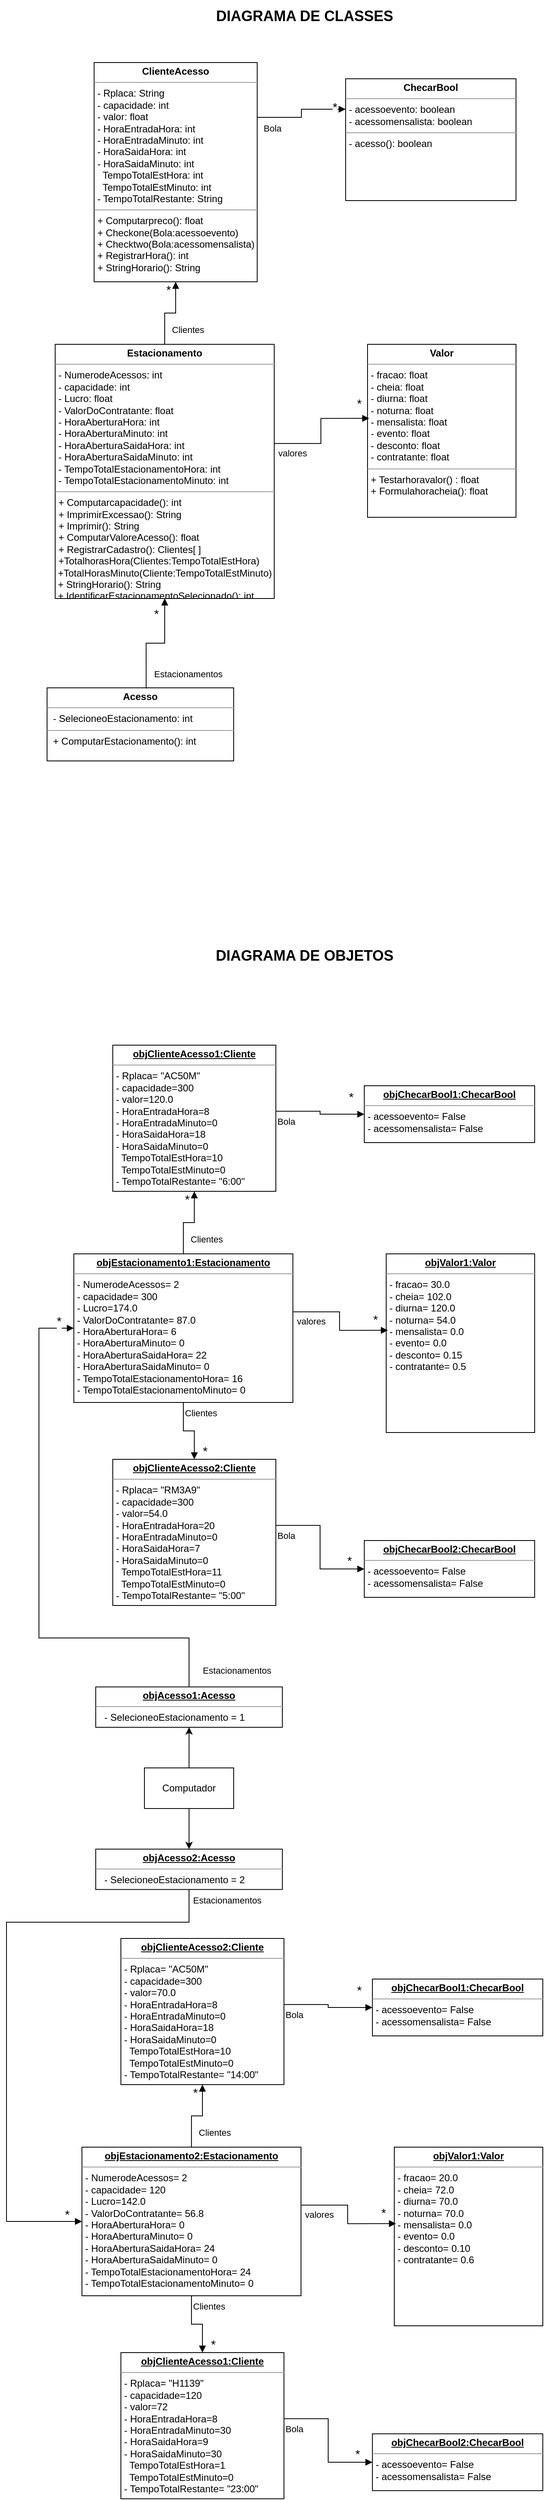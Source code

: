 <mxfile version="21.3.2" type="device">
  <diagram name="Página-1" id="4HmCK60xTkjalCEfZs54">
    <mxGraphModel dx="1877" dy="581" grid="1" gridSize="10" guides="1" tooltips="1" connect="1" arrows="1" fold="1" page="1" pageScale="1" pageWidth="827" pageHeight="1169" math="0" shadow="0">
      <root>
        <mxCell id="0" />
        <mxCell id="1" parent="0" />
        <mxCell id="EpeGjX1wuekAhYXxvtn1-1" value="&lt;p style=&quot;margin:0px;margin-top:4px;text-align:center;&quot;&gt;&lt;b&gt;Valor&lt;/b&gt;&lt;/p&gt;&lt;hr size=&quot;1&quot;&gt;&lt;p style=&quot;margin:0px;margin-left:4px;&quot;&gt;&lt;span style=&quot;background-color: initial;&quot;&gt;- fracao: float&lt;/span&gt;&lt;br&gt;&lt;/p&gt;&lt;p style=&quot;margin:0px;margin-left:4px;&quot;&gt;- cheia: float&lt;/p&gt;&lt;p style=&quot;margin:0px;margin-left:4px;&quot;&gt;- diurna: float&lt;/p&gt;&lt;p style=&quot;margin:0px;margin-left:4px;&quot;&gt;- noturna: float&lt;/p&gt;&lt;p style=&quot;margin:0px;margin-left:4px;&quot;&gt;- mensalista: float&lt;/p&gt;&lt;p style=&quot;margin:0px;margin-left:4px;&quot;&gt;- evento: float&lt;/p&gt;&lt;p style=&quot;margin:0px;margin-left:4px;&quot;&gt;- desconto: float&lt;br&gt;&lt;/p&gt;&lt;p style=&quot;margin:0px;margin-left:4px;&quot;&gt;- contratante: float&lt;/p&gt;&lt;hr size=&quot;1&quot;&gt;&lt;p style=&quot;margin:0px;margin-left:4px;&quot;&gt;&lt;span style=&quot;background-color: initial;&quot;&gt;+ Testarhoravalor() : float&lt;/span&gt;&lt;br&gt;&lt;/p&gt;&lt;p style=&quot;margin:0px;margin-left:4px;&quot;&gt;&lt;span style=&quot;background-color: initial;&quot;&gt;+ Formulahoracheia(): float&lt;/span&gt;&lt;/p&gt;&lt;p style=&quot;border-color: var(--border-color); margin: 0px 0px 0px 4px;&quot;&gt;&lt;br&gt;&lt;/p&gt;" style="verticalAlign=top;align=left;overflow=fill;fontSize=12;fontFamily=Helvetica;html=1;whiteSpace=wrap;" parent="1" vertex="1">
          <mxGeometry x="-335" y="487" width="183" height="213" as="geometry" />
        </mxCell>
        <mxCell id="EpeGjX1wuekAhYXxvtn1-2" value="&lt;p style=&quot;margin:0px;margin-top:4px;text-align:center;&quot;&gt;&lt;b&gt;Estacionamento&lt;/b&gt;&lt;/p&gt;&lt;hr size=&quot;1&quot;&gt;&lt;p style=&quot;margin:0px;margin-left:4px;&quot;&gt;- NumerodeAcessos: int&lt;/p&gt;&lt;p style=&quot;border-color: var(--border-color); margin: 0px 0px 0px 4px;&quot;&gt;- capacidade: int&lt;/p&gt;&lt;p style=&quot;border-color: var(--border-color); margin: 0px 0px 0px 4px;&quot;&gt;- Lucro: float&lt;/p&gt;&lt;p style=&quot;border-color: var(--border-color); margin: 0px 0px 0px 4px;&quot;&gt;- ValorDoContratante: float&lt;/p&gt;&lt;p style=&quot;border-color: var(--border-color); margin: 0px 0px 0px 4px;&quot;&gt;- HoraAberturaHora: int&lt;/p&gt;&lt;p style=&quot;border-color: var(--border-color); margin: 0px 0px 0px 4px;&quot;&gt;- HoraAberturaMinuto: int&lt;/p&gt;&lt;p style=&quot;border-color: var(--border-color); margin: 0px 0px 0px 4px;&quot;&gt;- HoraAberturaSaidaHora: int&lt;/p&gt;&lt;p style=&quot;border-color: var(--border-color); margin: 0px 0px 0px 4px;&quot;&gt;- HoraAberturaSaidaMinuto: int&lt;/p&gt;&lt;p style=&quot;border-color: var(--border-color); margin: 0px 0px 0px 4px;&quot;&gt;- TempoTotalEstacionamentoHora: int&lt;/p&gt;&lt;p style=&quot;border-color: var(--border-color); margin: 0px 0px 0px 4px;&quot;&gt;- TempoTotalEstacionamentoMinuto: int&lt;/p&gt;&lt;hr size=&quot;1&quot;&gt;&lt;p style=&quot;margin:0px;margin-left:4px;&quot;&gt;&lt;span style=&quot;background-color: initial;&quot;&gt;+ Computarcapacidade(): int&lt;/span&gt;&lt;br&gt;&lt;/p&gt;&lt;p style=&quot;margin:0px;margin-left:4px;&quot;&gt;+ ImprimirExcessao(): String&lt;/p&gt;&lt;p style=&quot;margin:0px;margin-left:4px;&quot;&gt;+ Imprimir(): String&lt;/p&gt;&lt;p style=&quot;margin:0px;margin-left:4px;&quot;&gt;+ ComputarValoreAcesso(): float&lt;/p&gt;&lt;p style=&quot;border-color: var(--border-color); margin: 0px 0px 0px 4px;&quot;&gt;+ RegistrarCadastro(): Clientes[ ]&lt;/p&gt;&lt;p style=&quot;border-color: var(--border-color); margin: 0px 0px 0px 4px;&quot;&gt;+TotalhorasHora(Clientes:TempoTotalEstHora)&lt;/p&gt;&amp;nbsp;+TotalHorasMinuto(Cliente:TempoTotalEstMinuto)&lt;br&gt;&amp;nbsp;+ StringHorario(): String&lt;br&gt;&amp;nbsp;+ IdentificarEstacionamentoSelecionado(): int&lt;br&gt;&lt;p style=&quot;border-color: var(--border-color); margin: 0px 0px 0px 4px;&quot;&gt;&lt;br&gt;&lt;/p&gt;" style="verticalAlign=top;align=left;overflow=fill;fontSize=12;fontFamily=Helvetica;html=1;whiteSpace=wrap;" parent="1" vertex="1">
          <mxGeometry x="-720" y="487" width="270" height="313" as="geometry" />
        </mxCell>
        <mxCell id="EpeGjX1wuekAhYXxvtn1-3" value="&lt;p style=&quot;margin:0px;margin-top:4px;text-align:center;&quot;&gt;&lt;b&gt;ClienteAcesso&lt;/b&gt;&lt;/p&gt;&lt;hr size=&quot;1&quot;&gt;&lt;p style=&quot;border-color: var(--border-color); margin: 0px 0px 0px 4px;&quot;&gt;- Rplaca: String&lt;/p&gt;&lt;p style=&quot;border-color: var(--border-color); margin: 0px 0px 0px 4px;&quot;&gt;&lt;span style=&quot;background-color: initial;&quot;&gt;- capacidade: int&lt;/span&gt;&lt;br&gt;&lt;/p&gt;&lt;p style=&quot;border-color: var(--border-color); margin: 0px 0px 0px 4px;&quot;&gt;&lt;span style=&quot;background-color: initial;&quot;&gt;- valor: float&lt;/span&gt;&lt;br&gt;&lt;/p&gt;&lt;p style=&quot;border-color: var(--border-color); margin: 0px 0px 0px 4px;&quot;&gt;- HoraEntradaHora: int&lt;/p&gt;&lt;p style=&quot;border-color: var(--border-color); margin: 0px 0px 0px 4px;&quot;&gt;- HoraEntradaMinuto: int&lt;/p&gt;&lt;p style=&quot;border-color: var(--border-color); margin: 0px 0px 0px 4px;&quot;&gt;- HoraSaidaHora: int&lt;/p&gt;&lt;p style=&quot;border-color: var(--border-color); margin: 0px 0px 0px 4px;&quot;&gt;- HoraSaidaMinuto: int&lt;/p&gt;&lt;p style=&quot;border-color: var(--border-color); margin: 0px 0px 0px 4px;&quot;&gt;&amp;nbsp; TempoTotalEstHora: int&lt;/p&gt;&lt;p style=&quot;border-color: var(--border-color); margin: 0px 0px 0px 4px;&quot;&gt;&amp;nbsp; TempoTotalEstMinuto: int&lt;/p&gt;&lt;p style=&quot;border-color: var(--border-color); margin: 0px 0px 0px 4px;&quot;&gt;- TempoTotalRestante: String&lt;br&gt;&lt;/p&gt;&lt;hr size=&quot;1&quot;&gt;&lt;p style=&quot;margin:0px;margin-left:4px;&quot;&gt;+ Computarpreco(): float&lt;/p&gt;&lt;p style=&quot;margin:0px;margin-left:4px;&quot;&gt;+ Checkone(Bola:acessoevento)&lt;/p&gt;&lt;p style=&quot;margin:0px;margin-left:4px;&quot;&gt;+ Checktwo(Bola:acessomensalista)&lt;/p&gt;&lt;p style=&quot;margin:0px;margin-left:4px;&quot;&gt;+ RegistrarHora(): int&lt;/p&gt;&lt;p style=&quot;margin:0px;margin-left:4px;&quot;&gt;+ StringHorario(): String&lt;/p&gt;&lt;p style=&quot;margin:0px;margin-left:4px;&quot;&gt;&lt;br&gt;&lt;/p&gt;" style="verticalAlign=top;align=left;overflow=fill;fontSize=12;fontFamily=Helvetica;html=1;whiteSpace=wrap;" parent="1" vertex="1">
          <mxGeometry x="-672" y="140" width="201" height="270" as="geometry" />
        </mxCell>
        <mxCell id="EpeGjX1wuekAhYXxvtn1-8" value="Clientes" style="endArrow=block;endFill=1;html=1;edgeStyle=orthogonalEdgeStyle;align=left;verticalAlign=top;rounded=0;entryX=0.5;entryY=1;entryDx=0;entryDy=0;exitX=0.5;exitY=0;exitDx=0;exitDy=0;" parent="1" source="EpeGjX1wuekAhYXxvtn1-2" target="EpeGjX1wuekAhYXxvtn1-3" edge="1">
          <mxGeometry x="-0.299" y="-7" relative="1" as="geometry">
            <mxPoint x="-485" y="450" as="sourcePoint" />
            <mxPoint x="-325" y="450" as="targetPoint" />
            <mxPoint as="offset" />
          </mxGeometry>
        </mxCell>
        <mxCell id="EpeGjX1wuekAhYXxvtn1-9" value="&lt;font style=&quot;font-size: 15px;&quot;&gt;*&lt;/font&gt;" style="edgeLabel;resizable=0;html=1;align=left;verticalAlign=bottom;" parent="EpeGjX1wuekAhYXxvtn1-8" connectable="0" vertex="1">
          <mxGeometry x="-1" relative="1" as="geometry">
            <mxPoint y="-57" as="offset" />
          </mxGeometry>
        </mxCell>
        <mxCell id="EpeGjX1wuekAhYXxvtn1-10" value="&lt;p style=&quot;margin:0px;margin-top:4px;text-align:center;&quot;&gt;&lt;b&gt;ChecarBool&lt;/b&gt;&lt;/p&gt;&lt;hr size=&quot;1&quot;&gt;&lt;p style=&quot;margin:0px;margin-left:4px;&quot;&gt;- acessoevento: boolean&lt;/p&gt;&lt;p style=&quot;border-color: var(--border-color); margin: 0px 0px 0px 4px;&quot;&gt;- acessomensalista: boolean&lt;/p&gt;&lt;hr size=&quot;1&quot;&gt;&lt;p style=&quot;margin:0px;margin-left:4px;&quot;&gt;- acesso(): boolean&lt;/p&gt;" style="verticalAlign=top;align=left;overflow=fill;fontSize=12;fontFamily=Helvetica;html=1;whiteSpace=wrap;" parent="1" vertex="1">
          <mxGeometry x="-362" y="160" width="210" height="150" as="geometry" />
        </mxCell>
        <mxCell id="EpeGjX1wuekAhYXxvtn1-11" value="Bola" style="endArrow=block;endFill=1;html=1;edgeStyle=orthogonalEdgeStyle;align=left;verticalAlign=top;rounded=0;exitX=1;exitY=0.25;exitDx=0;exitDy=0;entryX=0;entryY=0.25;entryDx=0;entryDy=0;" parent="1" source="EpeGjX1wuekAhYXxvtn1-3" target="EpeGjX1wuekAhYXxvtn1-10" edge="1">
          <mxGeometry x="-0.91" relative="1" as="geometry">
            <mxPoint x="-505" y="440" as="sourcePoint" />
            <mxPoint x="-345" y="440" as="targetPoint" />
            <mxPoint as="offset" />
          </mxGeometry>
        </mxCell>
        <mxCell id="EpeGjX1wuekAhYXxvtn1-12" value="&lt;font style=&quot;font-size: 15px;&quot;&gt;*&lt;/font&gt;" style="edgeLabel;resizable=0;html=1;align=left;verticalAlign=bottom;" parent="EpeGjX1wuekAhYXxvtn1-11" connectable="0" vertex="1">
          <mxGeometry x="-1" relative="1" as="geometry">
            <mxPoint x="91" y="-2" as="offset" />
          </mxGeometry>
        </mxCell>
        <mxCell id="EpeGjX1wuekAhYXxvtn1-15" value="valores" style="endArrow=block;endFill=1;html=1;edgeStyle=orthogonalEdgeStyle;align=left;verticalAlign=top;rounded=0;entryX=0.011;entryY=0.428;entryDx=0;entryDy=0;entryPerimeter=0;exitX=1;exitY=0.39;exitDx=0;exitDy=0;exitPerimeter=0;" parent="1" source="EpeGjX1wuekAhYXxvtn1-2" target="EpeGjX1wuekAhYXxvtn1-1" edge="1">
          <mxGeometry x="-0.961" y="1" relative="1" as="geometry">
            <mxPoint x="-485" y="510" as="sourcePoint" />
            <mxPoint x="-325" y="510" as="targetPoint" />
            <mxPoint as="offset" />
          </mxGeometry>
        </mxCell>
        <mxCell id="EpeGjX1wuekAhYXxvtn1-16" value="&lt;font style=&quot;font-size: 15px;&quot;&gt;*&lt;/font&gt;" style="edgeLabel;resizable=0;html=1;align=left;verticalAlign=bottom;" parent="EpeGjX1wuekAhYXxvtn1-15" connectable="0" vertex="1">
          <mxGeometry x="-1" relative="1" as="geometry">
            <mxPoint x="100" y="-39" as="offset" />
          </mxGeometry>
        </mxCell>
        <mxCell id="EpeGjX1wuekAhYXxvtn1-17" value="&lt;font style=&quot;font-size: 18px;&quot;&gt;&lt;b&gt;DIAGRAMA DE CLASSES&lt;/b&gt;&lt;/font&gt;" style="text;html=1;align=center;verticalAlign=middle;resizable=0;points=[];autosize=1;strokeColor=none;fillColor=none;" parent="1" vertex="1">
          <mxGeometry x="-533" y="63" width="240" height="40" as="geometry" />
        </mxCell>
        <mxCell id="EpeGjX1wuekAhYXxvtn1-18" value="&lt;p style=&quot;margin:0px;margin-top:4px;text-align:center;&quot;&gt;&lt;b&gt;&lt;u&gt;objValor1:Valor&lt;/u&gt;&lt;/b&gt;&lt;/p&gt;&lt;hr size=&quot;1&quot;&gt;&lt;p style=&quot;margin:0px;margin-left:4px;&quot;&gt;&lt;span style=&quot;background-color: initial;&quot;&gt;- fracao= 30.0&lt;/span&gt;&lt;br&gt;&lt;/p&gt;&lt;p style=&quot;margin:0px;margin-left:4px;&quot;&gt;- cheia= 102.0&lt;/p&gt;&lt;p style=&quot;margin:0px;margin-left:4px;&quot;&gt;- diurna= 120.0&lt;/p&gt;&lt;p style=&quot;margin:0px;margin-left:4px;&quot;&gt;- noturna= 54.0&lt;/p&gt;&lt;p style=&quot;margin:0px;margin-left:4px;&quot;&gt;- mensalista= 0.0&lt;/p&gt;&lt;p style=&quot;margin:0px;margin-left:4px;&quot;&gt;- evento= 0.0&lt;/p&gt;&lt;p style=&quot;margin:0px;margin-left:4px;&quot;&gt;- desconto= 0.15&lt;br&gt;&lt;/p&gt;&lt;p style=&quot;margin:0px;margin-left:4px;&quot;&gt;- contratante= 0.5&lt;/p&gt;&lt;p style=&quot;margin:0px;margin-left:4px;&quot;&gt;&lt;br&gt;&lt;/p&gt;" style="verticalAlign=top;align=left;overflow=fill;fontSize=12;fontFamily=Helvetica;html=1;whiteSpace=wrap;" parent="1" vertex="1">
          <mxGeometry x="-312" y="1607" width="183" height="220" as="geometry" />
        </mxCell>
        <mxCell id="EpeGjX1wuekAhYXxvtn1-19" value="&lt;p style=&quot;margin:0px;margin-top:4px;text-align:center;&quot;&gt;&lt;b&gt;&lt;u&gt;objEstacionamento1:Estacionamento&lt;/u&gt;&lt;/b&gt;&lt;/p&gt;&lt;hr size=&quot;1&quot;&gt;&lt;p style=&quot;margin:0px;margin-left:4px;&quot;&gt;- NumerodeAcessos= 2&lt;/p&gt;&lt;p style=&quot;border-color: var(--border-color); margin: 0px 0px 0px 4px;&quot;&gt;- capacidade= 300&lt;/p&gt;&lt;p style=&quot;border-color: var(--border-color); margin: 0px 0px 0px 4px;&quot;&gt;- Lucro=174.0&lt;/p&gt;&lt;p style=&quot;border-color: var(--border-color); margin: 0px 0px 0px 4px;&quot;&gt;- ValorDoContratante= 87.0&lt;/p&gt;&lt;p style=&quot;border-color: var(--border-color); margin: 0px 0px 0px 4px;&quot;&gt;- HoraAberturaHora= 6&lt;/p&gt;&lt;p style=&quot;border-color: var(--border-color); margin: 0px 0px 0px 4px;&quot;&gt;- HoraAberturaMinuto= 0&lt;/p&gt;&lt;p style=&quot;border-color: var(--border-color); margin: 0px 0px 0px 4px;&quot;&gt;- HoraAberturaSaidaHora= 22&lt;/p&gt;&lt;p style=&quot;border-color: var(--border-color); margin: 0px 0px 0px 4px;&quot;&gt;- HoraAberturaSaidaMinuto= 0&lt;/p&gt;&lt;p style=&quot;border-color: var(--border-color); margin: 0px 0px 0px 4px;&quot;&gt;- TempoTotalEstacionamentoHora= 16&lt;/p&gt;&lt;p style=&quot;border-color: var(--border-color); margin: 0px 0px 0px 4px;&quot;&gt;- TempoTotalEstacionamentoMinuto= 0&lt;/p&gt;&lt;p style=&quot;border-color: var(--border-color); margin: 0px 0px 0px 4px;&quot;&gt;&lt;br&gt;&lt;/p&gt;&lt;p style=&quot;margin:0px;margin-left:4px;&quot;&gt;&lt;br&gt;&lt;/p&gt;" style="verticalAlign=top;align=left;overflow=fill;fontSize=12;fontFamily=Helvetica;html=1;whiteSpace=wrap;" parent="1" vertex="1">
          <mxGeometry x="-697" y="1607" width="270" height="183" as="geometry" />
        </mxCell>
        <mxCell id="EpeGjX1wuekAhYXxvtn1-20" value="&lt;p style=&quot;margin:0px;margin-top:4px;text-align:center;&quot;&gt;&lt;b&gt;&lt;u&gt;objClienteAcesso1:Cliente&lt;/u&gt;&lt;/b&gt;&lt;/p&gt;&lt;hr size=&quot;1&quot;&gt;&lt;p style=&quot;border-color: var(--border-color); margin: 0px 0px 0px 4px;&quot;&gt;- Rplaca= &quot;AC50M&quot;&lt;/p&gt;&lt;p style=&quot;border-color: var(--border-color); margin: 0px 0px 0px 4px;&quot;&gt;&lt;span style=&quot;background-color: initial;&quot;&gt;- capacidade=300&lt;/span&gt;&lt;br&gt;&lt;/p&gt;&lt;p style=&quot;border-color: var(--border-color); margin: 0px 0px 0px 4px;&quot;&gt;&lt;span style=&quot;background-color: initial;&quot;&gt;- valor=120.0&lt;/span&gt;&lt;br&gt;&lt;/p&gt;&lt;p style=&quot;border-color: var(--border-color); margin: 0px 0px 0px 4px;&quot;&gt;- HoraEntradaHora=8&lt;/p&gt;&lt;p style=&quot;border-color: var(--border-color); margin: 0px 0px 0px 4px;&quot;&gt;- HoraEntradaMinuto=0&lt;/p&gt;&lt;p style=&quot;border-color: var(--border-color); margin: 0px 0px 0px 4px;&quot;&gt;- HoraSaidaHora=18&lt;/p&gt;&lt;p style=&quot;border-color: var(--border-color); margin: 0px 0px 0px 4px;&quot;&gt;- HoraSaidaMinuto=0&lt;/p&gt;&lt;p style=&quot;border-color: var(--border-color); margin: 0px 0px 0px 4px;&quot;&gt;&amp;nbsp; TempoTotalEstHora=10&lt;/p&gt;&lt;p style=&quot;border-color: var(--border-color); margin: 0px 0px 0px 4px;&quot;&gt;&amp;nbsp; TempoTotalEstMinuto=0&lt;/p&gt;&lt;p style=&quot;margin:0px;margin-left:4px;&quot;&gt;- TempoTotalRestante= &quot;6:00&quot;&lt;br&gt;&lt;/p&gt;&lt;p style=&quot;margin:0px;margin-left:4px;&quot;&gt;&lt;br&gt;&lt;/p&gt;" style="verticalAlign=top;align=left;overflow=fill;fontSize=12;fontFamily=Helvetica;html=1;whiteSpace=wrap;" parent="1" vertex="1">
          <mxGeometry x="-649" y="1350" width="201" height="180" as="geometry" />
        </mxCell>
        <mxCell id="EpeGjX1wuekAhYXxvtn1-21" value="Clientes" style="endArrow=block;endFill=1;html=1;edgeStyle=orthogonalEdgeStyle;align=left;verticalAlign=top;rounded=0;entryX=0.5;entryY=1;entryDx=0;entryDy=0;exitX=0.5;exitY=0;exitDx=0;exitDy=0;" parent="1" source="EpeGjX1wuekAhYXxvtn1-19" target="EpeGjX1wuekAhYXxvtn1-20" edge="1">
          <mxGeometry x="-0.299" y="-7" relative="1" as="geometry">
            <mxPoint x="-462" y="1570" as="sourcePoint" />
            <mxPoint x="-302" y="1570" as="targetPoint" />
            <mxPoint as="offset" />
          </mxGeometry>
        </mxCell>
        <mxCell id="EpeGjX1wuekAhYXxvtn1-22" value="&lt;font style=&quot;font-size: 15px;&quot;&gt;*&lt;/font&gt;" style="edgeLabel;resizable=0;html=1;align=left;verticalAlign=bottom;" parent="EpeGjX1wuekAhYXxvtn1-21" connectable="0" vertex="1">
          <mxGeometry x="-1" relative="1" as="geometry">
            <mxPoint y="-57" as="offset" />
          </mxGeometry>
        </mxCell>
        <mxCell id="EpeGjX1wuekAhYXxvtn1-23" value="&lt;p style=&quot;margin:0px;margin-top:4px;text-align:center;&quot;&gt;&lt;u&gt;&lt;b&gt;objChecarBool1:C&lt;/b&gt;&lt;b&gt;hecarBool&lt;/b&gt;&lt;/u&gt;&lt;/p&gt;&lt;hr size=&quot;1&quot;&gt;&lt;p style=&quot;margin:0px;margin-left:4px;&quot;&gt;- acessoevento= False&lt;/p&gt;&lt;p style=&quot;border-color: var(--border-color); margin: 0px 0px 0px 4px;&quot;&gt;- acessomensalista= False&lt;/p&gt;&lt;p style=&quot;margin:0px;margin-left:4px;&quot;&gt;&lt;br&gt;&lt;/p&gt;" style="verticalAlign=top;align=left;overflow=fill;fontSize=12;fontFamily=Helvetica;html=1;whiteSpace=wrap;" parent="1" vertex="1">
          <mxGeometry x="-339" y="1400" width="210" height="70" as="geometry" />
        </mxCell>
        <mxCell id="EpeGjX1wuekAhYXxvtn1-26" value="valores" style="endArrow=block;endFill=1;html=1;edgeStyle=orthogonalEdgeStyle;align=left;verticalAlign=top;rounded=0;entryX=0.011;entryY=0.428;entryDx=0;entryDy=0;entryPerimeter=0;exitX=1;exitY=0.39;exitDx=0;exitDy=0;exitPerimeter=0;" parent="1" source="EpeGjX1wuekAhYXxvtn1-19" target="EpeGjX1wuekAhYXxvtn1-18" edge="1">
          <mxGeometry x="-0.961" y="1" relative="1" as="geometry">
            <mxPoint x="-462" y="1630" as="sourcePoint" />
            <mxPoint x="-302" y="1630" as="targetPoint" />
            <mxPoint as="offset" />
          </mxGeometry>
        </mxCell>
        <mxCell id="EpeGjX1wuekAhYXxvtn1-27" value="&lt;font style=&quot;font-size: 15px;&quot;&gt;*&lt;/font&gt;" style="edgeLabel;resizable=0;html=1;align=left;verticalAlign=bottom;" parent="EpeGjX1wuekAhYXxvtn1-26" connectable="0" vertex="1">
          <mxGeometry x="-1" relative="1" as="geometry">
            <mxPoint x="97" y="20" as="offset" />
          </mxGeometry>
        </mxCell>
        <mxCell id="EpeGjX1wuekAhYXxvtn1-28" value="&lt;font style=&quot;font-size: 18px;&quot;&gt;&lt;b&gt;DIAGRAMA DE OBJETOS&lt;/b&gt;&lt;/font&gt;" style="text;html=1;align=center;verticalAlign=middle;resizable=0;points=[];autosize=1;strokeColor=none;fillColor=none;" parent="1" vertex="1">
          <mxGeometry x="-533" y="1220" width="240" height="40" as="geometry" />
        </mxCell>
        <mxCell id="EpeGjX1wuekAhYXxvtn1-29" value="Bola" style="endArrow=block;endFill=1;html=1;edgeStyle=orthogonalEdgeStyle;align=left;verticalAlign=top;rounded=0;exitX=1.001;exitY=0.452;exitDx=0;exitDy=0;exitPerimeter=0;entryX=0;entryY=0.5;entryDx=0;entryDy=0;" parent="1" source="EpeGjX1wuekAhYXxvtn1-20" target="EpeGjX1wuekAhYXxvtn1-23" edge="1">
          <mxGeometry x="-1" relative="1" as="geometry">
            <mxPoint x="-380" y="1570" as="sourcePoint" />
            <mxPoint x="-220" y="1570" as="targetPoint" />
          </mxGeometry>
        </mxCell>
        <mxCell id="EpeGjX1wuekAhYXxvtn1-30" value="&lt;font style=&quot;font-size: 15px;&quot;&gt;*&lt;/font&gt;" style="edgeLabel;resizable=0;html=1;align=left;verticalAlign=bottom;" parent="EpeGjX1wuekAhYXxvtn1-29" connectable="0" vertex="1">
          <mxGeometry x="-1" relative="1" as="geometry">
            <mxPoint x="88" y="-7" as="offset" />
          </mxGeometry>
        </mxCell>
        <mxCell id="EpeGjX1wuekAhYXxvtn1-31" value="&lt;p style=&quot;margin:0px;margin-top:4px;text-align:center;&quot;&gt;&lt;b&gt;&lt;u&gt;objClienteAcesso2:Cliente&lt;/u&gt;&lt;/b&gt;&lt;/p&gt;&lt;hr size=&quot;1&quot;&gt;&lt;p style=&quot;border-color: var(--border-color); margin: 0px 0px 0px 4px;&quot;&gt;- Rplaca= &quot;RM3A9&quot;&lt;/p&gt;&lt;p style=&quot;border-color: var(--border-color); margin: 0px 0px 0px 4px;&quot;&gt;&lt;span style=&quot;background-color: initial;&quot;&gt;- capacidade=300&lt;/span&gt;&lt;br&gt;&lt;/p&gt;&lt;p style=&quot;border-color: var(--border-color); margin: 0px 0px 0px 4px;&quot;&gt;&lt;span style=&quot;background-color: initial;&quot;&gt;- valor=54.0&lt;/span&gt;&lt;br&gt;&lt;/p&gt;&lt;p style=&quot;border-color: var(--border-color); margin: 0px 0px 0px 4px;&quot;&gt;- HoraEntradaHora=20&lt;/p&gt;&lt;p style=&quot;border-color: var(--border-color); margin: 0px 0px 0px 4px;&quot;&gt;- HoraEntradaMinuto=0&lt;/p&gt;&lt;p style=&quot;border-color: var(--border-color); margin: 0px 0px 0px 4px;&quot;&gt;- HoraSaidaHora=7&lt;/p&gt;&lt;p style=&quot;border-color: var(--border-color); margin: 0px 0px 0px 4px;&quot;&gt;- HoraSaidaMinuto=0&lt;/p&gt;&lt;p style=&quot;border-color: var(--border-color); margin: 0px 0px 0px 4px;&quot;&gt;&amp;nbsp; TempoTotalEstHora=11&lt;/p&gt;&lt;p style=&quot;border-color: var(--border-color); margin: 0px 0px 0px 4px;&quot;&gt;&amp;nbsp; TempoTotalEstMinuto=0&lt;/p&gt;&lt;p style=&quot;border-color: var(--border-color); margin: 0px 0px 0px 4px;&quot;&gt;- TempoTotalRestante= &quot;5:00&quot;&lt;br&gt;&lt;/p&gt;&lt;p style=&quot;margin:0px;margin-left:4px;&quot;&gt;&lt;br&gt;&lt;/p&gt;&lt;p style=&quot;margin:0px;margin-left:4px;&quot;&gt;&lt;br&gt;&lt;/p&gt;" style="verticalAlign=top;align=left;overflow=fill;fontSize=12;fontFamily=Helvetica;html=1;whiteSpace=wrap;" parent="1" vertex="1">
          <mxGeometry x="-649" y="1860" width="201" height="180" as="geometry" />
        </mxCell>
        <mxCell id="EpeGjX1wuekAhYXxvtn1-32" value="&lt;font style=&quot;font-size: 15px;&quot;&gt;*&lt;/font&gt;" style="edgeLabel;resizable=0;html=1;align=left;verticalAlign=bottom;" parent="1" connectable="0" vertex="1">
          <mxGeometry x="-540" y="1860" as="geometry" />
        </mxCell>
        <mxCell id="EpeGjX1wuekAhYXxvtn1-33" value="&lt;p style=&quot;margin:0px;margin-top:4px;text-align:center;&quot;&gt;&lt;u&gt;&lt;b&gt;objChecarBool2:C&lt;/b&gt;&lt;b&gt;hecarBool&lt;/b&gt;&lt;/u&gt;&lt;/p&gt;&lt;hr size=&quot;1&quot;&gt;&lt;p style=&quot;margin:0px;margin-left:4px;&quot;&gt;- acessoevento= False&lt;/p&gt;&lt;p style=&quot;border-color: var(--border-color); margin: 0px 0px 0px 4px;&quot;&gt;- acessomensalista= False&lt;/p&gt;&lt;p style=&quot;margin:0px;margin-left:4px;&quot;&gt;&lt;br&gt;&lt;/p&gt;" style="verticalAlign=top;align=left;overflow=fill;fontSize=12;fontFamily=Helvetica;html=1;whiteSpace=wrap;" parent="1" vertex="1">
          <mxGeometry x="-339" y="1960" width="210" height="70" as="geometry" />
        </mxCell>
        <mxCell id="EpeGjX1wuekAhYXxvtn1-34" value="Bola" style="endArrow=block;endFill=1;html=1;edgeStyle=orthogonalEdgeStyle;align=left;verticalAlign=top;rounded=0;exitX=1.001;exitY=0.452;exitDx=0;exitDy=0;exitPerimeter=0;entryX=0;entryY=0.5;entryDx=0;entryDy=0;" parent="1" source="EpeGjX1wuekAhYXxvtn1-31" target="EpeGjX1wuekAhYXxvtn1-33" edge="1">
          <mxGeometry x="-1" relative="1" as="geometry">
            <mxPoint x="-380" y="2050" as="sourcePoint" />
            <mxPoint x="-220" y="2050" as="targetPoint" />
          </mxGeometry>
        </mxCell>
        <mxCell id="EpeGjX1wuekAhYXxvtn1-35" value="&lt;font style=&quot;font-size: 15px;&quot;&gt;*&lt;/font&gt;" style="edgeLabel;resizable=0;html=1;align=left;verticalAlign=bottom;" parent="EpeGjX1wuekAhYXxvtn1-34" connectable="0" vertex="1">
          <mxGeometry x="-1" relative="1" as="geometry">
            <mxPoint x="86" y="54" as="offset" />
          </mxGeometry>
        </mxCell>
        <mxCell id="EpeGjX1wuekAhYXxvtn1-36" value="Clientes" style="endArrow=block;endFill=1;html=1;edgeStyle=orthogonalEdgeStyle;align=left;verticalAlign=top;rounded=0;exitX=0.5;exitY=1;exitDx=0;exitDy=0;entryX=0.5;entryY=0;entryDx=0;entryDy=0;" parent="1" source="EpeGjX1wuekAhYXxvtn1-19" target="EpeGjX1wuekAhYXxvtn1-31" edge="1">
          <mxGeometry x="-1" relative="1" as="geometry">
            <mxPoint x="-500" y="1810" as="sourcePoint" />
            <mxPoint x="-340" y="1810" as="targetPoint" />
          </mxGeometry>
        </mxCell>
        <mxCell id="EpeGjX1wuekAhYXxvtn1-41" value="&lt;p style=&quot;margin:0px;margin-top:4px;text-align:center;&quot;&gt;&lt;b&gt;Acesso&lt;/b&gt;&lt;/p&gt;&lt;hr size=&quot;1&quot;&gt;&lt;p style=&quot;margin:0px;margin-left:4px;&quot;&gt;&amp;nbsp;- SelecioneoEstacionamento: int&lt;/p&gt;&lt;hr size=&quot;1&quot;&gt;&lt;p style=&quot;margin:0px;margin-left:4px;&quot;&gt;&amp;nbsp;+ ComputarEstacionamento(): int&lt;/p&gt;" style="verticalAlign=top;align=left;overflow=fill;fontSize=12;fontFamily=Helvetica;html=1;whiteSpace=wrap;" parent="1" vertex="1">
          <mxGeometry x="-730" y="910" width="230" height="90" as="geometry" />
        </mxCell>
        <mxCell id="EpeGjX1wuekAhYXxvtn1-44" value="Estacionamentos" style="endArrow=block;endFill=1;html=1;edgeStyle=orthogonalEdgeStyle;align=left;verticalAlign=top;rounded=0;entryX=0.5;entryY=1;entryDx=0;entryDy=0;exitX=0.531;exitY=0.008;exitDx=0;exitDy=0;exitPerimeter=0;" parent="1" source="EpeGjX1wuekAhYXxvtn1-41" target="EpeGjX1wuekAhYXxvtn1-2" edge="1">
          <mxGeometry x="-0.54" y="-8" relative="1" as="geometry">
            <mxPoint x="-470" y="660" as="sourcePoint" />
            <mxPoint x="-630" y="660" as="targetPoint" />
            <mxPoint as="offset" />
          </mxGeometry>
        </mxCell>
        <mxCell id="EpeGjX1wuekAhYXxvtn1-45" value="&lt;font style=&quot;font-size: 15px;&quot;&gt;*&lt;/font&gt;" style="edgeLabel;resizable=0;html=1;align=left;verticalAlign=bottom;" parent="EpeGjX1wuekAhYXxvtn1-44" connectable="0" vertex="1">
          <mxGeometry x="-1" relative="1" as="geometry">
            <mxPoint x="8" y="-81" as="offset" />
          </mxGeometry>
        </mxCell>
        <mxCell id="EpeGjX1wuekAhYXxvtn1-46" value="&lt;p style=&quot;margin:0px;margin-top:4px;text-align:center;&quot;&gt;&lt;b&gt;&lt;u&gt;objAcesso1:Acesso&lt;/u&gt;&lt;/b&gt;&lt;/p&gt;&lt;hr size=&quot;1&quot;&gt;&lt;p style=&quot;margin:0px;margin-left:4px;&quot;&gt;&amp;nbsp; - SelecioneoEstacionamento = 1&lt;/p&gt;&lt;p style=&quot;margin:0px;margin-left:4px;&quot;&gt;&lt;br&gt;&lt;/p&gt;" style="verticalAlign=top;align=left;overflow=fill;fontSize=12;fontFamily=Helvetica;html=1;whiteSpace=wrap;" parent="1" vertex="1">
          <mxGeometry x="-670" y="2140.28" width="230" height="49.72" as="geometry" />
        </mxCell>
        <mxCell id="EpeGjX1wuekAhYXxvtn1-48" value="Estacionamentos" style="endArrow=block;endFill=1;html=1;edgeStyle=orthogonalEdgeStyle;align=left;verticalAlign=top;rounded=0;exitX=0.5;exitY=0;exitDx=0;exitDy=0;entryX=0;entryY=0.5;entryDx=0;entryDy=0;" parent="1" source="EpeGjX1wuekAhYXxvtn1-46" target="EpeGjX1wuekAhYXxvtn1-19" edge="1">
          <mxGeometry x="-0.9" y="-15" relative="1" as="geometry">
            <mxPoint x="-400" y="2110" as="sourcePoint" />
            <mxPoint x="-770" y="1780" as="targetPoint" />
            <Array as="points">
              <mxPoint x="-555" y="2080" />
              <mxPoint x="-740" y="2080" />
              <mxPoint x="-740" y="1699" />
            </Array>
            <mxPoint as="offset" />
          </mxGeometry>
        </mxCell>
        <mxCell id="EpeGjX1wuekAhYXxvtn1-49" value="&lt;font style=&quot;font-size: 15px;&quot;&gt;*&lt;/font&gt;" style="edgeLabel;resizable=0;html=1;align=left;verticalAlign=bottom;" parent="EpeGjX1wuekAhYXxvtn1-48" connectable="0" vertex="1">
          <mxGeometry x="-1" relative="1" as="geometry">
            <mxPoint x="-165" y="-440" as="offset" />
          </mxGeometry>
        </mxCell>
        <mxCell id="EpeGjX1wuekAhYXxvtn1-51" style="edgeStyle=orthogonalEdgeStyle;rounded=0;orthogonalLoop=1;jettySize=auto;html=1;exitX=0.5;exitY=0;exitDx=0;exitDy=0;entryX=0.5;entryY=1;entryDx=0;entryDy=0;" parent="1" source="EpeGjX1wuekAhYXxvtn1-50" target="EpeGjX1wuekAhYXxvtn1-46" edge="1">
          <mxGeometry relative="1" as="geometry" />
        </mxCell>
        <mxCell id="EpeGjX1wuekAhYXxvtn1-124" style="edgeStyle=orthogonalEdgeStyle;rounded=0;orthogonalLoop=1;jettySize=auto;html=1;entryX=0.5;entryY=0;entryDx=0;entryDy=0;" parent="1" source="EpeGjX1wuekAhYXxvtn1-50" target="EpeGjX1wuekAhYXxvtn1-123" edge="1">
          <mxGeometry relative="1" as="geometry" />
        </mxCell>
        <mxCell id="EpeGjX1wuekAhYXxvtn1-50" value="Computador" style="html=1;whiteSpace=wrap;" parent="1" vertex="1">
          <mxGeometry x="-610" y="2240" width="110" height="50" as="geometry" />
        </mxCell>
        <mxCell id="EpeGjX1wuekAhYXxvtn1-106" value="&lt;p style=&quot;margin:0px;margin-top:4px;text-align:center;&quot;&gt;&lt;b&gt;&lt;u&gt;objValor1:Valor&lt;/u&gt;&lt;/b&gt;&lt;/p&gt;&lt;hr size=&quot;1&quot;&gt;&lt;p style=&quot;margin:0px;margin-left:4px;&quot;&gt;&lt;span style=&quot;background-color: initial;&quot;&gt;- fracao= 20.0&lt;/span&gt;&lt;br&gt;&lt;/p&gt;&lt;p style=&quot;margin:0px;margin-left:4px;&quot;&gt;- cheia= 72.0&lt;/p&gt;&lt;p style=&quot;margin:0px;margin-left:4px;&quot;&gt;- diurna= 70.0&lt;/p&gt;&lt;p style=&quot;margin:0px;margin-left:4px;&quot;&gt;- noturna= 70.0&lt;/p&gt;&lt;p style=&quot;margin:0px;margin-left:4px;&quot;&gt;- mensalista= 0.0&lt;/p&gt;&lt;p style=&quot;margin:0px;margin-left:4px;&quot;&gt;- evento= 0.0&lt;/p&gt;&lt;p style=&quot;margin:0px;margin-left:4px;&quot;&gt;- desconto= 0.10&lt;br&gt;&lt;/p&gt;&lt;p style=&quot;margin:0px;margin-left:4px;&quot;&gt;- contratante= 0.6&lt;/p&gt;&lt;p style=&quot;margin:0px;margin-left:4px;&quot;&gt;&lt;br&gt;&lt;/p&gt;" style="verticalAlign=top;align=left;overflow=fill;fontSize=12;fontFamily=Helvetica;html=1;whiteSpace=wrap;" parent="1" vertex="1">
          <mxGeometry x="-302" y="2707" width="183" height="220" as="geometry" />
        </mxCell>
        <mxCell id="EpeGjX1wuekAhYXxvtn1-107" value="&lt;p style=&quot;margin:0px;margin-top:4px;text-align:center;&quot;&gt;&lt;b&gt;&lt;u&gt;objEstacionamento2:Estacionamento&lt;/u&gt;&lt;/b&gt;&lt;/p&gt;&lt;hr size=&quot;1&quot;&gt;&lt;p style=&quot;margin:0px;margin-left:4px;&quot;&gt;- NumerodeAcessos= 2&lt;/p&gt;&lt;p style=&quot;border-color: var(--border-color); margin: 0px 0px 0px 4px;&quot;&gt;- capacidade= 120&lt;/p&gt;&lt;p style=&quot;border-color: var(--border-color); margin: 0px 0px 0px 4px;&quot;&gt;- Lucro=142.0&lt;/p&gt;&lt;p style=&quot;border-color: var(--border-color); margin: 0px 0px 0px 4px;&quot;&gt;- ValorDoContratante= 56.8&lt;/p&gt;&lt;p style=&quot;border-color: var(--border-color); margin: 0px 0px 0px 4px;&quot;&gt;- HoraAberturaHora= 0&lt;/p&gt;&lt;p style=&quot;border-color: var(--border-color); margin: 0px 0px 0px 4px;&quot;&gt;- HoraAberturaMinuto= 0&lt;/p&gt;&lt;p style=&quot;border-color: var(--border-color); margin: 0px 0px 0px 4px;&quot;&gt;- HoraAberturaSaidaHora= 24&lt;/p&gt;&lt;p style=&quot;border-color: var(--border-color); margin: 0px 0px 0px 4px;&quot;&gt;- HoraAberturaSaidaMinuto= 0&lt;/p&gt;&lt;p style=&quot;border-color: var(--border-color); margin: 0px 0px 0px 4px;&quot;&gt;- TempoTotalEstacionamentoHora= 24&lt;/p&gt;&lt;p style=&quot;border-color: var(--border-color); margin: 0px 0px 0px 4px;&quot;&gt;- TempoTotalEstacionamentoMinuto= 0&lt;/p&gt;&lt;p style=&quot;margin:0px;margin-left:4px;&quot;&gt;&lt;br&gt;&lt;/p&gt;" style="verticalAlign=top;align=left;overflow=fill;fontSize=12;fontFamily=Helvetica;html=1;whiteSpace=wrap;" parent="1" vertex="1">
          <mxGeometry x="-687" y="2707" width="270" height="183" as="geometry" />
        </mxCell>
        <mxCell id="EpeGjX1wuekAhYXxvtn1-108" value="&lt;p style=&quot;margin:0px;margin-top:4px;text-align:center;&quot;&gt;&lt;b&gt;&lt;u&gt;objClienteAcesso2:Cliente&lt;/u&gt;&lt;/b&gt;&lt;/p&gt;&lt;hr size=&quot;1&quot;&gt;&lt;p style=&quot;border-color: var(--border-color); margin: 0px 0px 0px 4px;&quot;&gt;- Rplaca= &quot;AC50M&quot;&lt;/p&gt;&lt;p style=&quot;border-color: var(--border-color); margin: 0px 0px 0px 4px;&quot;&gt;&lt;span style=&quot;background-color: initial;&quot;&gt;- capacidade=300&lt;/span&gt;&lt;br&gt;&lt;/p&gt;&lt;p style=&quot;border-color: var(--border-color); margin: 0px 0px 0px 4px;&quot;&gt;&lt;span style=&quot;background-color: initial;&quot;&gt;- valor=70.0&lt;/span&gt;&lt;br&gt;&lt;/p&gt;&lt;p style=&quot;border-color: var(--border-color); margin: 0px 0px 0px 4px;&quot;&gt;- HoraEntradaHora=8&lt;/p&gt;&lt;p style=&quot;border-color: var(--border-color); margin: 0px 0px 0px 4px;&quot;&gt;- HoraEntradaMinuto=0&lt;/p&gt;&lt;p style=&quot;border-color: var(--border-color); margin: 0px 0px 0px 4px;&quot;&gt;- HoraSaidaHora=18&lt;/p&gt;&lt;p style=&quot;border-color: var(--border-color); margin: 0px 0px 0px 4px;&quot;&gt;- HoraSaidaMinuto=0&lt;/p&gt;&lt;p style=&quot;border-color: var(--border-color); margin: 0px 0px 0px 4px;&quot;&gt;&amp;nbsp; TempoTotalEstHora=10&lt;/p&gt;&lt;p style=&quot;border-color: var(--border-color); margin: 0px 0px 0px 4px;&quot;&gt;&amp;nbsp; TempoTotalEstMinuto=0&lt;/p&gt;&lt;p style=&quot;margin:0px;margin-left:4px;&quot;&gt;- TempoTotalRestante= &quot;14:00&quot;&lt;br&gt;&lt;/p&gt;&lt;p style=&quot;margin:0px;margin-left:4px;&quot;&gt;&lt;br&gt;&lt;/p&gt;" style="verticalAlign=top;align=left;overflow=fill;fontSize=12;fontFamily=Helvetica;html=1;whiteSpace=wrap;" parent="1" vertex="1">
          <mxGeometry x="-639" y="2450" width="201" height="180" as="geometry" />
        </mxCell>
        <mxCell id="EpeGjX1wuekAhYXxvtn1-109" value="Clientes" style="endArrow=block;endFill=1;html=1;edgeStyle=orthogonalEdgeStyle;align=left;verticalAlign=top;rounded=0;entryX=0.5;entryY=1;entryDx=0;entryDy=0;exitX=0.5;exitY=0;exitDx=0;exitDy=0;" parent="1" source="EpeGjX1wuekAhYXxvtn1-107" target="EpeGjX1wuekAhYXxvtn1-108" edge="1">
          <mxGeometry x="-0.299" y="-7" relative="1" as="geometry">
            <mxPoint x="-452" y="2670" as="sourcePoint" />
            <mxPoint x="-292" y="2670" as="targetPoint" />
            <mxPoint as="offset" />
          </mxGeometry>
        </mxCell>
        <mxCell id="EpeGjX1wuekAhYXxvtn1-110" value="&lt;font style=&quot;font-size: 15px;&quot;&gt;*&lt;/font&gt;" style="edgeLabel;resizable=0;html=1;align=left;verticalAlign=bottom;" parent="EpeGjX1wuekAhYXxvtn1-109" connectable="0" vertex="1">
          <mxGeometry x="-1" relative="1" as="geometry">
            <mxPoint y="-57" as="offset" />
          </mxGeometry>
        </mxCell>
        <mxCell id="EpeGjX1wuekAhYXxvtn1-111" value="&lt;p style=&quot;margin:0px;margin-top:4px;text-align:center;&quot;&gt;&lt;u&gt;&lt;b&gt;objChecarBool1:C&lt;/b&gt;&lt;b&gt;hecarBool&lt;/b&gt;&lt;/u&gt;&lt;/p&gt;&lt;hr size=&quot;1&quot;&gt;&lt;p style=&quot;margin:0px;margin-left:4px;&quot;&gt;- acessoevento= False&lt;/p&gt;&lt;p style=&quot;border-color: var(--border-color); margin: 0px 0px 0px 4px;&quot;&gt;- acessomensalista= False&lt;/p&gt;&lt;p style=&quot;margin:0px;margin-left:4px;&quot;&gt;&lt;br&gt;&lt;/p&gt;" style="verticalAlign=top;align=left;overflow=fill;fontSize=12;fontFamily=Helvetica;html=1;whiteSpace=wrap;" parent="1" vertex="1">
          <mxGeometry x="-329" y="2500" width="210" height="70" as="geometry" />
        </mxCell>
        <mxCell id="EpeGjX1wuekAhYXxvtn1-112" value="valores" style="endArrow=block;endFill=1;html=1;edgeStyle=orthogonalEdgeStyle;align=left;verticalAlign=top;rounded=0;entryX=0.011;entryY=0.428;entryDx=0;entryDy=0;entryPerimeter=0;exitX=1;exitY=0.39;exitDx=0;exitDy=0;exitPerimeter=0;" parent="1" source="EpeGjX1wuekAhYXxvtn1-107" target="EpeGjX1wuekAhYXxvtn1-106" edge="1">
          <mxGeometry x="-0.961" y="1" relative="1" as="geometry">
            <mxPoint x="-452" y="2730" as="sourcePoint" />
            <mxPoint x="-292" y="2730" as="targetPoint" />
            <mxPoint as="offset" />
          </mxGeometry>
        </mxCell>
        <mxCell id="EpeGjX1wuekAhYXxvtn1-113" value="&lt;font style=&quot;font-size: 15px;&quot;&gt;*&lt;/font&gt;" style="edgeLabel;resizable=0;html=1;align=left;verticalAlign=bottom;" parent="EpeGjX1wuekAhYXxvtn1-112" connectable="0" vertex="1">
          <mxGeometry x="-1" relative="1" as="geometry">
            <mxPoint x="97" y="20" as="offset" />
          </mxGeometry>
        </mxCell>
        <mxCell id="EpeGjX1wuekAhYXxvtn1-114" value="Bola" style="endArrow=block;endFill=1;html=1;edgeStyle=orthogonalEdgeStyle;align=left;verticalAlign=top;rounded=0;exitX=1.001;exitY=0.452;exitDx=0;exitDy=0;exitPerimeter=0;entryX=0;entryY=0.5;entryDx=0;entryDy=0;" parent="1" source="EpeGjX1wuekAhYXxvtn1-108" target="EpeGjX1wuekAhYXxvtn1-111" edge="1">
          <mxGeometry x="-1" relative="1" as="geometry">
            <mxPoint x="-370" y="2670" as="sourcePoint" />
            <mxPoint x="-210" y="2670" as="targetPoint" />
          </mxGeometry>
        </mxCell>
        <mxCell id="EpeGjX1wuekAhYXxvtn1-115" value="&lt;font style=&quot;font-size: 15px;&quot;&gt;*&lt;/font&gt;" style="edgeLabel;resizable=0;html=1;align=left;verticalAlign=bottom;" parent="EpeGjX1wuekAhYXxvtn1-114" connectable="0" vertex="1">
          <mxGeometry x="-1" relative="1" as="geometry">
            <mxPoint x="88" y="-7" as="offset" />
          </mxGeometry>
        </mxCell>
        <mxCell id="EpeGjX1wuekAhYXxvtn1-116" value="&lt;p style=&quot;margin:0px;margin-top:4px;text-align:center;&quot;&gt;&lt;b&gt;&lt;u&gt;objClienteAcesso1:Cliente&lt;/u&gt;&lt;/b&gt;&lt;/p&gt;&lt;hr size=&quot;1&quot;&gt;&lt;p style=&quot;border-color: var(--border-color); margin: 0px 0px 0px 4px;&quot;&gt;- Rplaca= &quot;H1139&quot;&lt;/p&gt;&lt;p style=&quot;border-color: var(--border-color); margin: 0px 0px 0px 4px;&quot;&gt;&lt;span style=&quot;background-color: initial;&quot;&gt;- capacidade=120&lt;/span&gt;&lt;br&gt;&lt;/p&gt;&lt;p style=&quot;border-color: var(--border-color); margin: 0px 0px 0px 4px;&quot;&gt;&lt;span style=&quot;background-color: initial;&quot;&gt;- valor=72&lt;/span&gt;&lt;br&gt;&lt;/p&gt;&lt;p style=&quot;border-color: var(--border-color); margin: 0px 0px 0px 4px;&quot;&gt;- HoraEntradaHora=8&lt;/p&gt;&lt;p style=&quot;border-color: var(--border-color); margin: 0px 0px 0px 4px;&quot;&gt;- HoraEntradaMinuto=30&lt;/p&gt;&lt;p style=&quot;border-color: var(--border-color); margin: 0px 0px 0px 4px;&quot;&gt;- HoraSaidaHora=9&lt;/p&gt;&lt;p style=&quot;border-color: var(--border-color); margin: 0px 0px 0px 4px;&quot;&gt;- HoraSaidaMinuto=30&lt;/p&gt;&lt;p style=&quot;border-color: var(--border-color); margin: 0px 0px 0px 4px;&quot;&gt;&amp;nbsp; TempoTotalEstHora=1&lt;/p&gt;&lt;p style=&quot;border-color: var(--border-color); margin: 0px 0px 0px 4px;&quot;&gt;&amp;nbsp; TempoTotalEstMinuto=0&lt;/p&gt;&lt;p style=&quot;border-color: var(--border-color); margin: 0px 0px 0px 4px;&quot;&gt;- TempoTotalRestante= &quot;23:00&quot;&lt;br&gt;&lt;/p&gt;&lt;p style=&quot;margin:0px;margin-left:4px;&quot;&gt;&lt;br&gt;&lt;/p&gt;&lt;p style=&quot;margin:0px;margin-left:4px;&quot;&gt;&lt;br&gt;&lt;/p&gt;" style="verticalAlign=top;align=left;overflow=fill;fontSize=12;fontFamily=Helvetica;html=1;whiteSpace=wrap;" parent="1" vertex="1">
          <mxGeometry x="-639" y="2960" width="201" height="180" as="geometry" />
        </mxCell>
        <mxCell id="EpeGjX1wuekAhYXxvtn1-117" value="&lt;font style=&quot;font-size: 15px;&quot;&gt;*&lt;/font&gt;" style="edgeLabel;resizable=0;html=1;align=left;verticalAlign=bottom;" parent="1" connectable="0" vertex="1">
          <mxGeometry x="-530" y="2960" as="geometry" />
        </mxCell>
        <mxCell id="EpeGjX1wuekAhYXxvtn1-118" value="&lt;p style=&quot;margin:0px;margin-top:4px;text-align:center;&quot;&gt;&lt;u&gt;&lt;b&gt;objChecarBool2:C&lt;/b&gt;&lt;b&gt;hecarBool&lt;/b&gt;&lt;/u&gt;&lt;/p&gt;&lt;hr size=&quot;1&quot;&gt;&lt;p style=&quot;margin:0px;margin-left:4px;&quot;&gt;- acessoevento= False&lt;/p&gt;&lt;p style=&quot;border-color: var(--border-color); margin: 0px 0px 0px 4px;&quot;&gt;- acessomensalista= False&lt;/p&gt;&lt;p style=&quot;margin:0px;margin-left:4px;&quot;&gt;&lt;br&gt;&lt;/p&gt;" style="verticalAlign=top;align=left;overflow=fill;fontSize=12;fontFamily=Helvetica;html=1;whiteSpace=wrap;" parent="1" vertex="1">
          <mxGeometry x="-329" y="3060" width="210" height="70" as="geometry" />
        </mxCell>
        <mxCell id="EpeGjX1wuekAhYXxvtn1-119" value="Bola" style="endArrow=block;endFill=1;html=1;edgeStyle=orthogonalEdgeStyle;align=left;verticalAlign=top;rounded=0;exitX=1.001;exitY=0.452;exitDx=0;exitDy=0;exitPerimeter=0;entryX=0;entryY=0.5;entryDx=0;entryDy=0;" parent="1" source="EpeGjX1wuekAhYXxvtn1-116" target="EpeGjX1wuekAhYXxvtn1-118" edge="1">
          <mxGeometry x="-1" relative="1" as="geometry">
            <mxPoint x="-370" y="3150" as="sourcePoint" />
            <mxPoint x="-210" y="3150" as="targetPoint" />
          </mxGeometry>
        </mxCell>
        <mxCell id="EpeGjX1wuekAhYXxvtn1-120" value="&lt;font style=&quot;font-size: 15px;&quot;&gt;*&lt;/font&gt;" style="edgeLabel;resizable=0;html=1;align=left;verticalAlign=bottom;" parent="EpeGjX1wuekAhYXxvtn1-119" connectable="0" vertex="1">
          <mxGeometry x="-1" relative="1" as="geometry">
            <mxPoint x="86" y="54" as="offset" />
          </mxGeometry>
        </mxCell>
        <mxCell id="EpeGjX1wuekAhYXxvtn1-121" value="Clientes" style="endArrow=block;endFill=1;html=1;edgeStyle=orthogonalEdgeStyle;align=left;verticalAlign=top;rounded=0;exitX=0.5;exitY=1;exitDx=0;exitDy=0;entryX=0.5;entryY=0;entryDx=0;entryDy=0;" parent="1" source="EpeGjX1wuekAhYXxvtn1-107" target="EpeGjX1wuekAhYXxvtn1-116" edge="1">
          <mxGeometry x="-1" relative="1" as="geometry">
            <mxPoint x="-490" y="2910" as="sourcePoint" />
            <mxPoint x="-330" y="2910" as="targetPoint" />
          </mxGeometry>
        </mxCell>
        <mxCell id="EpeGjX1wuekAhYXxvtn1-122" value="&lt;font style=&quot;font-size: 15px;&quot;&gt;*&lt;/font&gt;" style="edgeLabel;resizable=0;html=1;align=left;verticalAlign=bottom;" parent="1" connectable="0" vertex="1">
          <mxGeometry x="-710" y="2800.0" as="geometry" />
        </mxCell>
        <mxCell id="EpeGjX1wuekAhYXxvtn1-123" value="&lt;p style=&quot;margin:0px;margin-top:4px;text-align:center;&quot;&gt;&lt;b&gt;&lt;u&gt;objAcesso2:Acesso&lt;/u&gt;&lt;/b&gt;&lt;/p&gt;&lt;hr size=&quot;1&quot;&gt;&lt;p style=&quot;margin:0px;margin-left:4px;&quot;&gt;&amp;nbsp; - SelecioneoEstacionamento = 2&lt;/p&gt;&lt;p style=&quot;margin:0px;margin-left:4px;&quot;&gt;&lt;br&gt;&lt;/p&gt;" style="verticalAlign=top;align=left;overflow=fill;fontSize=12;fontFamily=Helvetica;html=1;whiteSpace=wrap;" parent="1" vertex="1">
          <mxGeometry x="-670" y="2340" width="230" height="49.72" as="geometry" />
        </mxCell>
        <mxCell id="EpeGjX1wuekAhYXxvtn1-125" value="Estacionamentos" style="endArrow=block;endFill=1;html=1;edgeStyle=orthogonalEdgeStyle;align=left;verticalAlign=top;rounded=0;exitX=0.5;exitY=1;exitDx=0;exitDy=0;entryX=0;entryY=0.5;entryDx=0;entryDy=0;" parent="1" source="EpeGjX1wuekAhYXxvtn1-123" target="EpeGjX1wuekAhYXxvtn1-107" edge="1">
          <mxGeometry x="-0.999" y="3" relative="1" as="geometry">
            <mxPoint x="-560" y="2440" as="sourcePoint" />
            <mxPoint x="-400" y="2440" as="targetPoint" />
            <Array as="points">
              <mxPoint x="-555" y="2430" />
              <mxPoint x="-780" y="2430" />
              <mxPoint x="-780" y="2798" />
            </Array>
            <mxPoint as="offset" />
          </mxGeometry>
        </mxCell>
      </root>
    </mxGraphModel>
  </diagram>
</mxfile>
